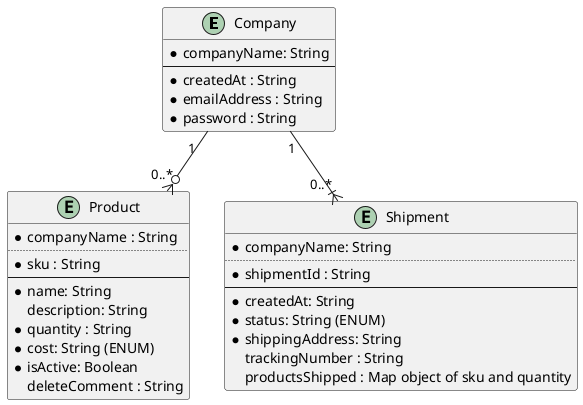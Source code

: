 @startuml
entity Company {
  * companyName: String
  --
  * createdAt : String
  * emailAddress : String
  * password : String
}

entity Product {
  * companyName : String
  ..
  * sku : String
  --
  * name: String
    description: String
  * quantity : String
  * cost: String (ENUM)
  * isActive: Boolean
    deleteComment : String
}

entity Shipment {
  * companyName: String
  ..
  * shipmentId : String
  --
  * createdAt: String
  * status: String (ENUM)
  * shippingAddress: String
    trackingNumber : String
    productsShipped : Map object of sku and quantity
}



Company "1  " --o{ "0..*" Product
Company "1" --|{ "0..*" Shipment

@enduml